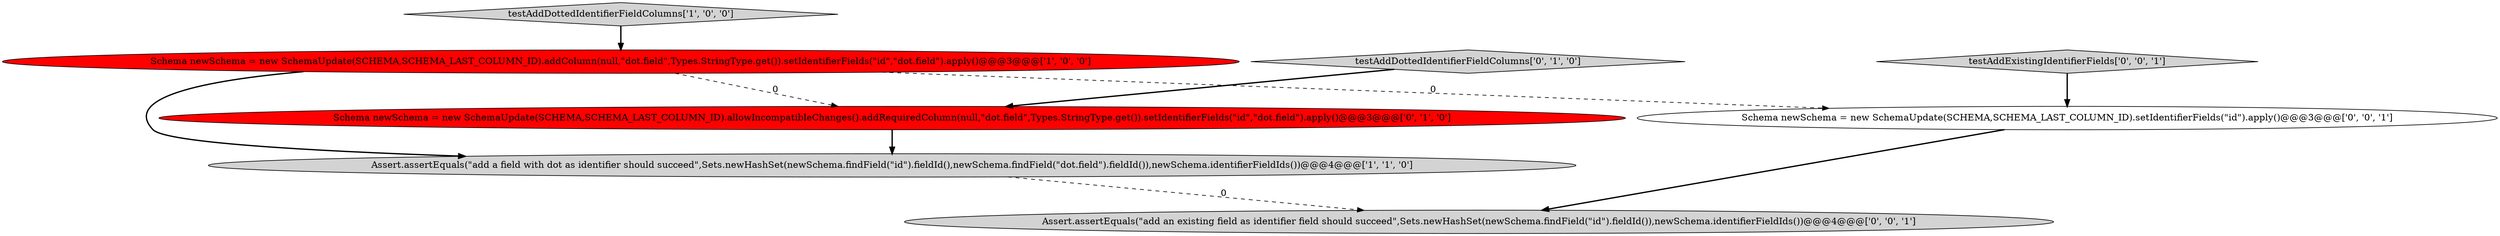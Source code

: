 digraph {
2 [style = filled, label = "Schema newSchema = new SchemaUpdate(SCHEMA,SCHEMA_LAST_COLUMN_ID).addColumn(null,\"dot.field\",Types.StringType.get()).setIdentifierFields(\"id\",\"dot.field\").apply()@@@3@@@['1', '0', '0']", fillcolor = red, shape = ellipse image = "AAA1AAABBB1BBB"];
0 [style = filled, label = "Assert.assertEquals(\"add a field with dot as identifier should succeed\",Sets.newHashSet(newSchema.findField(\"id\").fieldId(),newSchema.findField(\"dot.field\").fieldId()),newSchema.identifierFieldIds())@@@4@@@['1', '1', '0']", fillcolor = lightgray, shape = ellipse image = "AAA0AAABBB1BBB"];
4 [style = filled, label = "Schema newSchema = new SchemaUpdate(SCHEMA,SCHEMA_LAST_COLUMN_ID).allowIncompatibleChanges().addRequiredColumn(null,\"dot.field\",Types.StringType.get()).setIdentifierFields(\"id\",\"dot.field\").apply()@@@3@@@['0', '1', '0']", fillcolor = red, shape = ellipse image = "AAA1AAABBB2BBB"];
1 [style = filled, label = "testAddDottedIdentifierFieldColumns['1', '0', '0']", fillcolor = lightgray, shape = diamond image = "AAA0AAABBB1BBB"];
7 [style = filled, label = "Schema newSchema = new SchemaUpdate(SCHEMA,SCHEMA_LAST_COLUMN_ID).setIdentifierFields(\"id\").apply()@@@3@@@['0', '0', '1']", fillcolor = white, shape = ellipse image = "AAA0AAABBB3BBB"];
5 [style = filled, label = "Assert.assertEquals(\"add an existing field as identifier field should succeed\",Sets.newHashSet(newSchema.findField(\"id\").fieldId()),newSchema.identifierFieldIds())@@@4@@@['0', '0', '1']", fillcolor = lightgray, shape = ellipse image = "AAA0AAABBB3BBB"];
3 [style = filled, label = "testAddDottedIdentifierFieldColumns['0', '1', '0']", fillcolor = lightgray, shape = diamond image = "AAA0AAABBB2BBB"];
6 [style = filled, label = "testAddExistingIdentifierFields['0', '0', '1']", fillcolor = lightgray, shape = diamond image = "AAA0AAABBB3BBB"];
7->5 [style = bold, label=""];
2->0 [style = bold, label=""];
1->2 [style = bold, label=""];
6->7 [style = bold, label=""];
0->5 [style = dashed, label="0"];
2->7 [style = dashed, label="0"];
3->4 [style = bold, label=""];
4->0 [style = bold, label=""];
2->4 [style = dashed, label="0"];
}
